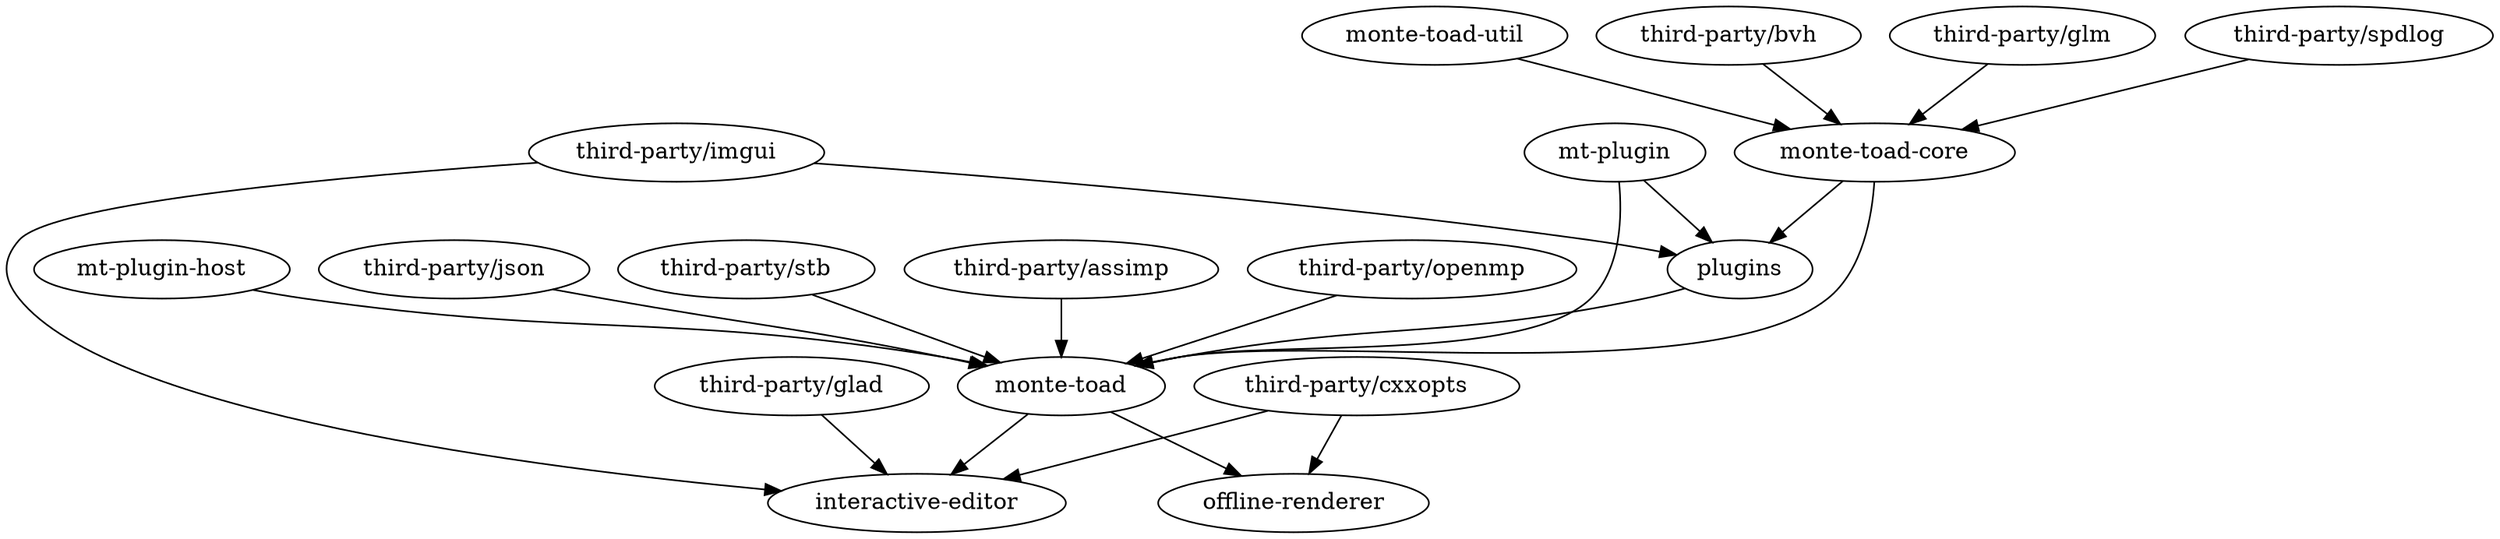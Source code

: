digraph G {
  "monte-toad-core" -> "monte-toad"
  "monte-toad-core" -> "plugins"

  "mt-plugin" -> "plugins"
  "mt-plugin" -> "monte-toad"

  "mt-plugin-host" -> "monte-toad"

  "monte-toad" -> "interactive-editor"
  "monte-toad" -> "offline-renderer"

  "monte-toad-util" -> "monte-toad-core"

  "plugins" -> "monte-toad"

  "third-party/bvh" -> "monte-toad-core"

  "third-party/cxxopts" -> "interactive-editor"
  "third-party/cxxopts" -> "offline-renderer"
  "third-party/glad" -> "interactive-editor"
  "third-party/glm" -> "monte-toad-core"
  "third-party/imgui" -> "plugins"
  "third-party/imgui" -> "interactive-editor"
  "third-party/json" -> "monte-toad"
  "third-party/stb" -> "monte-toad"

  "third-party/assimp" -> "monte-toad"
  "third-party/openmp" -> "monte-toad"
  "third-party/spdlog" -> "monte-toad-core"
}
